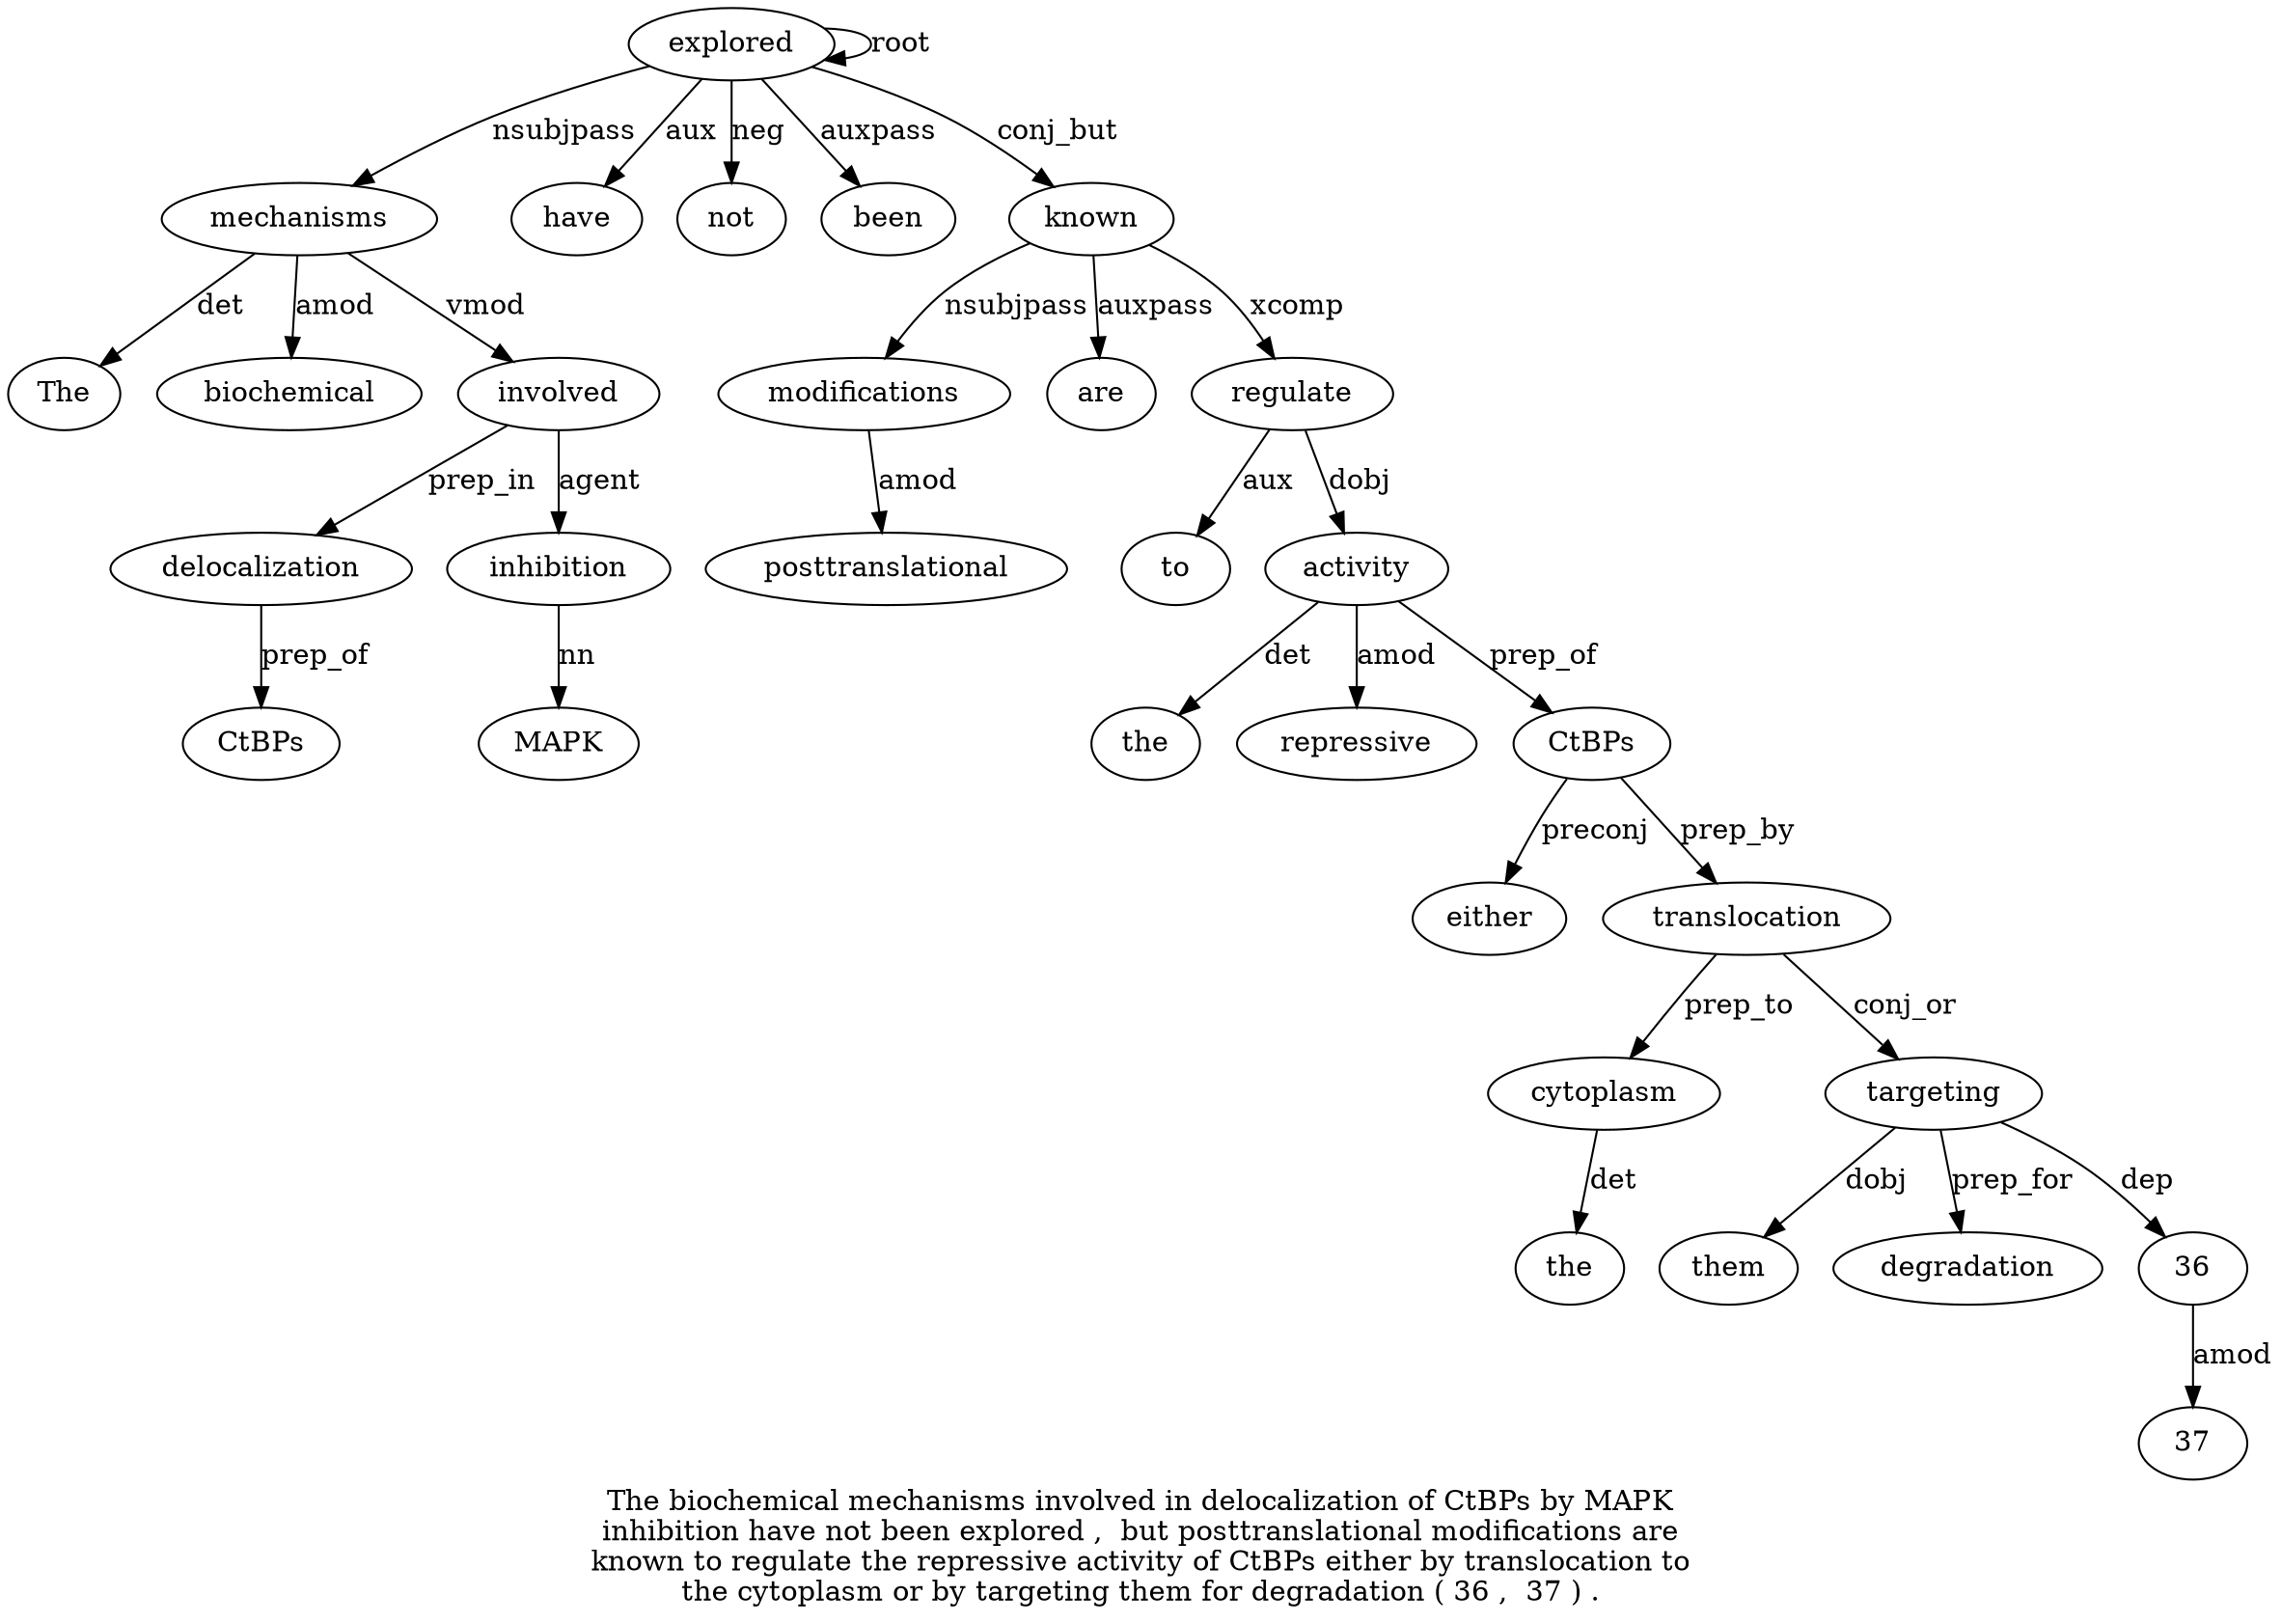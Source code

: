 digraph "The biochemical mechanisms involved in delocalization of CtBPs by MAPK inhibition have not been explored ,  but posttranslational modifications are known to regulate the repressive activity of CtBPs either by translocation to the cytoplasm or by targeting them for degradation ( 36 ,  37 ) ." {
label="The biochemical mechanisms involved in delocalization of CtBPs by MAPK
inhibition have not been explored ,  but posttranslational modifications are
known to regulate the repressive activity of CtBPs either by translocation to
the cytoplasm or by targeting them for degradation ( 36 ,  37 ) .";
mechanisms3 [style=filled, fillcolor=white, label=mechanisms];
The1 [style=filled, fillcolor=white, label=The];
mechanisms3 -> The1  [label=det];
biochemical2 [style=filled, fillcolor=white, label=biochemical];
mechanisms3 -> biochemical2  [label=amod];
explored15 [style=filled, fillcolor=white, label=explored];
explored15 -> mechanisms3  [label=nsubjpass];
involved4 [style=filled, fillcolor=white, label=involved];
mechanisms3 -> involved4  [label=vmod];
delocalization6 [style=filled, fillcolor=white, label=delocalization];
involved4 -> delocalization6  [label=prep_in];
CtBPs8 [style=filled, fillcolor=white, label=CtBPs];
delocalization6 -> CtBPs8  [label=prep_of];
inhibition11 [style=filled, fillcolor=white, label=inhibition];
MAPK10 [style=filled, fillcolor=white, label=MAPK];
inhibition11 -> MAPK10  [label=nn];
involved4 -> inhibition11  [label=agent];
have12 [style=filled, fillcolor=white, label=have];
explored15 -> have12  [label=aux];
not13 [style=filled, fillcolor=white, label=not];
explored15 -> not13  [label=neg];
been14 [style=filled, fillcolor=white, label=been];
explored15 -> been14  [label=auxpass];
explored15 -> explored15  [label=root];
modifications19 [style=filled, fillcolor=white, label=modifications];
posttranslational18 [style=filled, fillcolor=white, label=posttranslational];
modifications19 -> posttranslational18  [label=amod];
known21 [style=filled, fillcolor=white, label=known];
known21 -> modifications19  [label=nsubjpass];
are20 [style=filled, fillcolor=white, label=are];
known21 -> are20  [label=auxpass];
explored15 -> known21  [label=conj_but];
regulate23 [style=filled, fillcolor=white, label=regulate];
to22 [style=filled, fillcolor=white, label=to];
regulate23 -> to22  [label=aux];
known21 -> regulate23  [label=xcomp];
activity26 [style=filled, fillcolor=white, label=activity];
the24 [style=filled, fillcolor=white, label=the];
activity26 -> the24  [label=det];
repressive25 [style=filled, fillcolor=white, label=repressive];
activity26 -> repressive25  [label=amod];
regulate23 -> activity26  [label=dobj];
CtBPs28 [style=filled, fillcolor=white, label=CtBPs];
activity26 -> CtBPs28  [label=prep_of];
either29 [style=filled, fillcolor=white, label=either];
CtBPs28 -> either29  [label=preconj];
translocation31 [style=filled, fillcolor=white, label=translocation];
CtBPs28 -> translocation31  [label=prep_by];
cytoplasm34 [style=filled, fillcolor=white, label=cytoplasm];
the33 [style=filled, fillcolor=white, label=the];
cytoplasm34 -> the33  [label=det];
translocation31 -> cytoplasm34  [label=prep_to];
targeting37 [style=filled, fillcolor=white, label=targeting];
translocation31 -> targeting37  [label=conj_or];
them38 [style=filled, fillcolor=white, label=them];
targeting37 -> them38  [label=dobj];
degradation40 [style=filled, fillcolor=white, label=degradation];
targeting37 -> degradation40  [label=prep_for];
3642 [style=filled, fillcolor=white, label=36];
targeting37 -> 3642  [label=dep];
3744 [style=filled, fillcolor=white, label=37];
3642 -> 3744  [label=amod];
}
